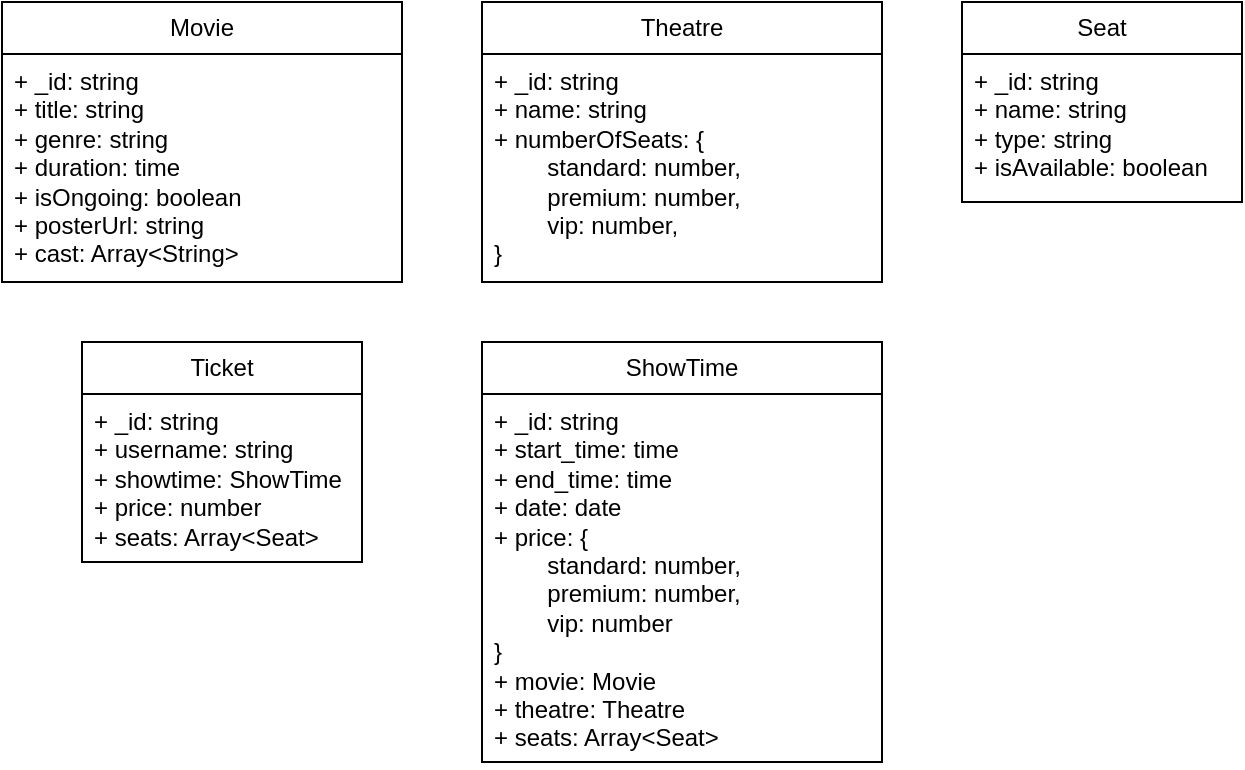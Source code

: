 <mxfile version="24.7.16">
  <diagram id="C5RBs43oDa-KdzZeNtuy" name="Page-1">
    <mxGraphModel dx="934" dy="580" grid="1" gridSize="10" guides="1" tooltips="1" connect="1" arrows="1" fold="1" page="1" pageScale="1" pageWidth="827" pageHeight="1169" math="0" shadow="0">
      <root>
        <mxCell id="WIyWlLk6GJQsqaUBKTNV-0" />
        <mxCell id="WIyWlLk6GJQsqaUBKTNV-1" parent="WIyWlLk6GJQsqaUBKTNV-0" />
        <mxCell id="L5F3QeQU9sOPPcSBTdaF-19" value="Seat" style="swimlane;fontStyle=0;childLayout=stackLayout;horizontal=1;startSize=26;fillColor=none;horizontalStack=0;resizeParent=1;resizeParentMax=0;resizeLast=0;collapsible=1;marginBottom=0;whiteSpace=wrap;html=1;" parent="WIyWlLk6GJQsqaUBKTNV-1" vertex="1">
          <mxGeometry x="600" y="80" width="140" height="100" as="geometry">
            <mxRectangle x="150" y="90" width="100" height="30" as="alternateBounds" />
          </mxGeometry>
        </mxCell>
        <mxCell id="L5F3QeQU9sOPPcSBTdaF-21" value="+ _id: string&lt;div&gt;+ name: string&lt;/div&gt;&lt;div&gt;+ type: string&lt;/div&gt;&lt;div&gt;+ isAvailable: boolean&lt;/div&gt;" style="text;strokeColor=none;fillColor=none;align=left;verticalAlign=top;spacingLeft=4;spacingRight=4;overflow=hidden;rotatable=0;points=[[0,0.5],[1,0.5]];portConstraint=eastwest;whiteSpace=wrap;html=1;" parent="L5F3QeQU9sOPPcSBTdaF-19" vertex="1">
          <mxGeometry y="26" width="140" height="74" as="geometry" />
        </mxCell>
        <mxCell id="L5F3QeQU9sOPPcSBTdaF-24" value="Theatre" style="swimlane;fontStyle=0;childLayout=stackLayout;horizontal=1;startSize=26;fillColor=none;horizontalStack=0;resizeParent=1;resizeParentMax=0;resizeLast=0;collapsible=1;marginBottom=0;whiteSpace=wrap;html=1;" parent="WIyWlLk6GJQsqaUBKTNV-1" vertex="1">
          <mxGeometry x="360" y="80" width="200" height="140" as="geometry">
            <mxRectangle x="150" y="90" width="100" height="30" as="alternateBounds" />
          </mxGeometry>
        </mxCell>
        <mxCell id="L5F3QeQU9sOPPcSBTdaF-25" value="+ _id: string&lt;div&gt;+ name: string&lt;/div&gt;&lt;div&gt;+ numberOfSeats: {&amp;nbsp;&lt;/div&gt;&lt;div&gt;&lt;span style=&quot;white-space: pre;&quot;&gt;&#x9;&lt;/span&gt;standard: number,&lt;br&gt;&lt;/div&gt;&lt;div&gt;&lt;span style=&quot;white-space: pre;&quot;&gt;&#x9;&lt;/span&gt;premium: number,&lt;br&gt;&lt;/div&gt;&lt;div&gt;&lt;span style=&quot;white-space: pre;&quot;&gt;&#x9;&lt;/span&gt;vip: number,&lt;br&gt;&lt;/div&gt;&lt;div&gt;}&lt;/div&gt;" style="text;strokeColor=none;fillColor=none;align=left;verticalAlign=top;spacingLeft=4;spacingRight=4;overflow=hidden;rotatable=0;points=[[0,0.5],[1,0.5]];portConstraint=eastwest;whiteSpace=wrap;html=1;" parent="L5F3QeQU9sOPPcSBTdaF-24" vertex="1">
          <mxGeometry y="26" width="200" height="114" as="geometry" />
        </mxCell>
        <mxCell id="L5F3QeQU9sOPPcSBTdaF-26" value="Ticket" style="swimlane;fontStyle=0;childLayout=stackLayout;horizontal=1;startSize=26;fillColor=none;horizontalStack=0;resizeParent=1;resizeParentMax=0;resizeLast=0;collapsible=1;marginBottom=0;whiteSpace=wrap;html=1;" parent="WIyWlLk6GJQsqaUBKTNV-1" vertex="1">
          <mxGeometry x="160" y="250" width="140" height="110" as="geometry">
            <mxRectangle x="330" y="290" width="100" height="30" as="alternateBounds" />
          </mxGeometry>
        </mxCell>
        <mxCell id="L5F3QeQU9sOPPcSBTdaF-27" value="+ _id: string&lt;div&gt;+ username: string&lt;/div&gt;&lt;div&gt;+ showtime: ShowTime&lt;/div&gt;&lt;div&gt;+ price: number&lt;/div&gt;&lt;div&gt;+ seats: Array&amp;lt;Seat&amp;gt;&lt;/div&gt;" style="text;strokeColor=none;fillColor=none;align=left;verticalAlign=top;spacingLeft=4;spacingRight=4;overflow=hidden;rotatable=0;points=[[0,0.5],[1,0.5]];portConstraint=eastwest;whiteSpace=wrap;html=1;container=0;" parent="L5F3QeQU9sOPPcSBTdaF-26" vertex="1">
          <mxGeometry y="26" width="140" height="84" as="geometry" />
        </mxCell>
        <mxCell id="L5F3QeQU9sOPPcSBTdaF-28" value="Movie" style="swimlane;fontStyle=0;childLayout=stackLayout;horizontal=1;startSize=26;fillColor=none;horizontalStack=0;resizeParent=1;resizeParentMax=0;resizeLast=0;collapsible=1;marginBottom=0;whiteSpace=wrap;html=1;" parent="WIyWlLk6GJQsqaUBKTNV-1" vertex="1">
          <mxGeometry x="120" y="80" width="200" height="140" as="geometry">
            <mxRectangle x="150" y="90" width="100" height="30" as="alternateBounds" />
          </mxGeometry>
        </mxCell>
        <mxCell id="L5F3QeQU9sOPPcSBTdaF-29" value="+ _id: string&lt;div&gt;+ title: string&lt;/div&gt;&lt;div&gt;+ genre: string&lt;/div&gt;&lt;div&gt;+ duration: time&lt;/div&gt;&lt;div&gt;+ isOngoing: boolean&lt;/div&gt;&lt;div&gt;+ posterUrl: string&lt;/div&gt;&lt;div&gt;+ cast: Array&amp;lt;String&amp;gt;&lt;/div&gt;" style="text;strokeColor=none;fillColor=none;align=left;verticalAlign=top;spacingLeft=4;spacingRight=4;overflow=hidden;rotatable=0;points=[[0,0.5],[1,0.5]];portConstraint=eastwest;whiteSpace=wrap;html=1;" parent="L5F3QeQU9sOPPcSBTdaF-28" vertex="1">
          <mxGeometry y="26" width="200" height="114" as="geometry" />
        </mxCell>
        <mxCell id="L5F3QeQU9sOPPcSBTdaF-30" value="ShowTime" style="swimlane;fontStyle=0;childLayout=stackLayout;horizontal=1;startSize=26;fillColor=none;horizontalStack=0;resizeParent=1;resizeParentMax=0;resizeLast=0;collapsible=1;marginBottom=0;whiteSpace=wrap;html=1;" parent="WIyWlLk6GJQsqaUBKTNV-1" vertex="1">
          <mxGeometry x="360" y="250" width="200" height="210" as="geometry">
            <mxRectangle x="150" y="90" width="100" height="30" as="alternateBounds" />
          </mxGeometry>
        </mxCell>
        <mxCell id="L5F3QeQU9sOPPcSBTdaF-31" value="+ _id: string&lt;div&gt;&lt;span style=&quot;background-color: initial;&quot;&gt;+ start_time: time&lt;/span&gt;&lt;div&gt;+ end_time: time&lt;/div&gt;&lt;div&gt;&lt;span style=&quot;background-color: initial;&quot;&gt;+ date: date&lt;/span&gt;&lt;/div&gt;&lt;div&gt;&lt;span style=&quot;background-color: initial;&quot;&gt;+ price: {&lt;/span&gt;&lt;/div&gt;&lt;div&gt;&lt;span style=&quot;background-color: initial;&quot;&gt;&lt;span style=&quot;white-space: pre;&quot;&gt;&#x9;&lt;/span&gt;standard: number,&lt;br&gt;&lt;/span&gt;&lt;/div&gt;&lt;div&gt;&lt;span style=&quot;background-color: initial;&quot;&gt;&lt;span style=&quot;white-space: pre;&quot;&gt;&#x9;&lt;/span&gt;premium: number,&lt;br&gt;&lt;/span&gt;&lt;/div&gt;&lt;div&gt;&lt;span style=&quot;background-color: initial;&quot;&gt;&lt;span style=&quot;white-space: pre;&quot;&gt;&#x9;&lt;/span&gt;vip: number&lt;br&gt;&lt;/span&gt;&lt;/div&gt;&lt;div&gt;&lt;span style=&quot;background-color: initial;&quot;&gt;}&lt;/span&gt;&lt;/div&gt;&lt;div&gt;&lt;span style=&quot;background-color: initial;&quot;&gt;+ movie: Movie&lt;/span&gt;&lt;br&gt;&lt;/div&gt;&lt;div&gt;&lt;div&gt;+ theatre: Theatre&lt;/div&gt;&lt;/div&gt;&lt;div&gt;&lt;span style=&quot;background-color: initial;&quot;&gt;+ seats: Array&amp;lt;Seat&amp;gt;&lt;/span&gt;&lt;br&gt;&lt;/div&gt;&lt;/div&gt;" style="text;strokeColor=none;fillColor=none;align=left;verticalAlign=top;spacingLeft=4;spacingRight=4;overflow=hidden;rotatable=0;points=[[0,0.5],[1,0.5]];portConstraint=eastwest;whiteSpace=wrap;html=1;" parent="L5F3QeQU9sOPPcSBTdaF-30" vertex="1">
          <mxGeometry y="26" width="200" height="184" as="geometry" />
        </mxCell>
      </root>
    </mxGraphModel>
  </diagram>
</mxfile>

